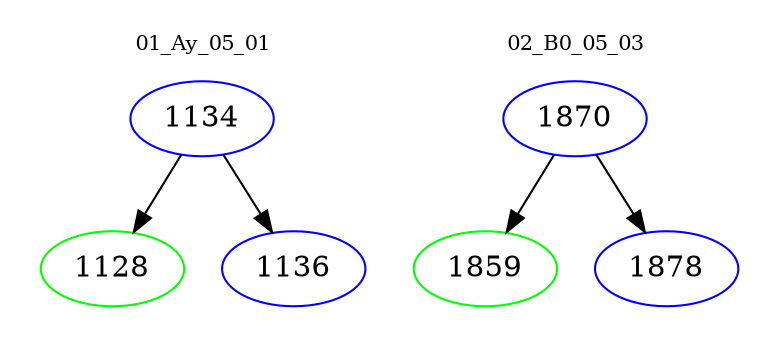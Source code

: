 digraph{
subgraph cluster_0 {
color = white
label = "01_Ay_05_01";
fontsize=10;
T0_1134 [label="1134", color="blue"]
T0_1134 -> T0_1128 [color="black"]
T0_1128 [label="1128", color="green"]
T0_1134 -> T0_1136 [color="black"]
T0_1136 [label="1136", color="blue"]
}
subgraph cluster_1 {
color = white
label = "02_B0_05_03";
fontsize=10;
T1_1870 [label="1870", color="blue"]
T1_1870 -> T1_1859 [color="black"]
T1_1859 [label="1859", color="green"]
T1_1870 -> T1_1878 [color="black"]
T1_1878 [label="1878", color="blue"]
}
}
